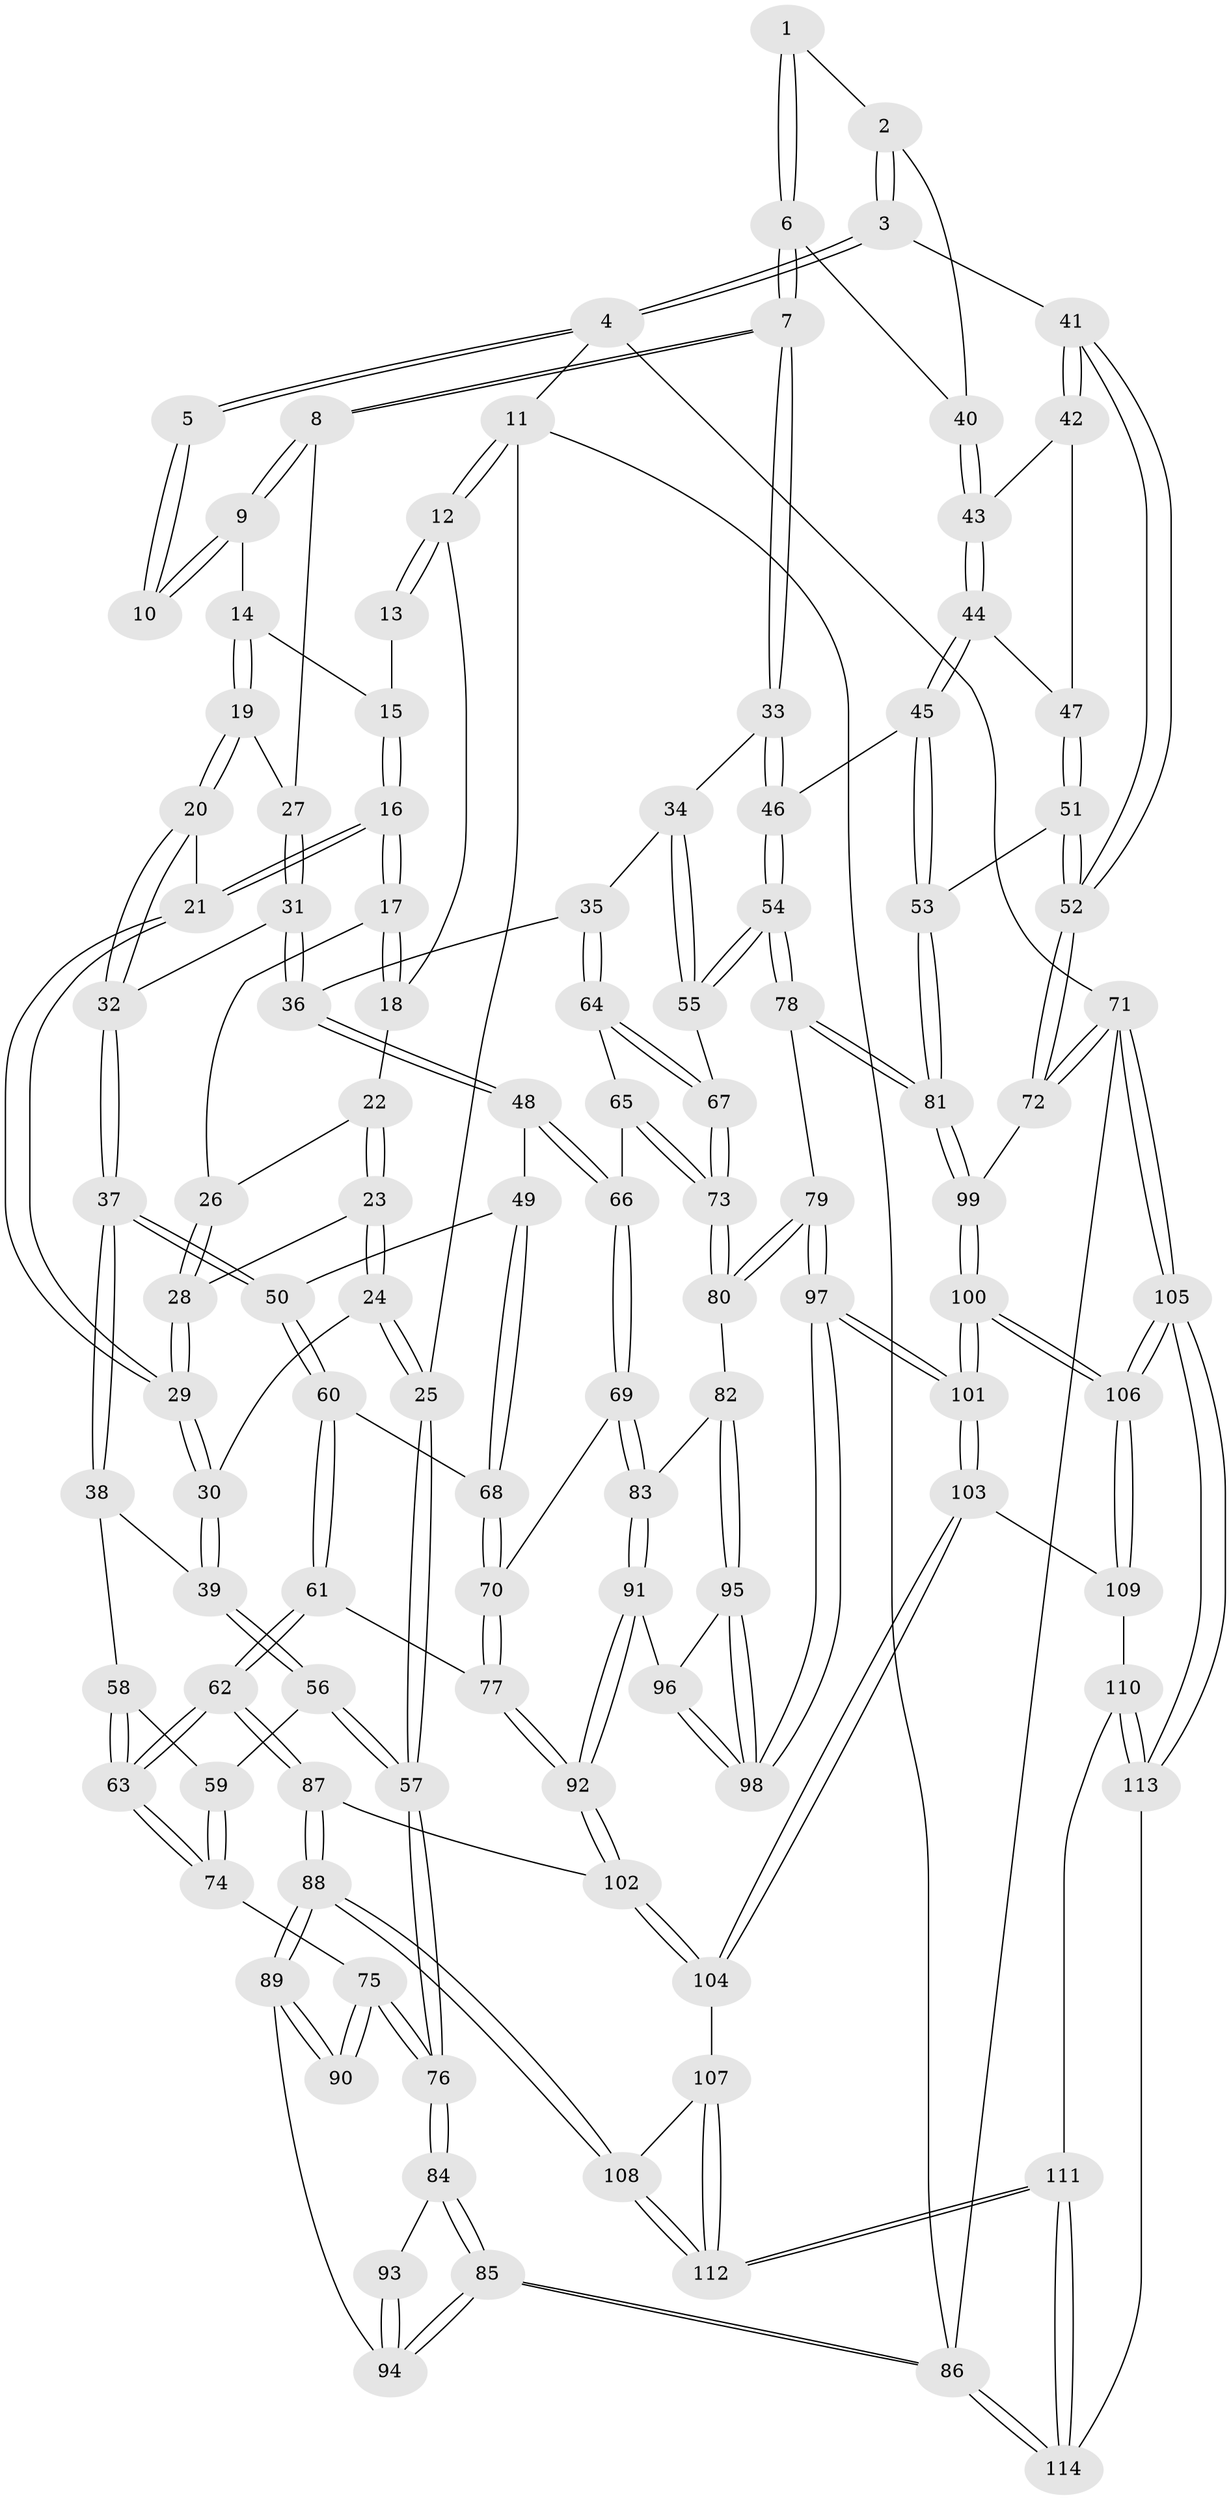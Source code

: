 // coarse degree distribution, {3: 0.34285714285714286, 4: 0.37142857142857144, 2: 0.08571428571428572, 5: 0.17142857142857143, 8: 0.02857142857142857}
// Generated by graph-tools (version 1.1) at 2025/38/03/04/25 23:38:31]
// undirected, 114 vertices, 282 edges
graph export_dot {
  node [color=gray90,style=filled];
  1 [pos="+0.7795305723749196+0"];
  2 [pos="+0.9624436781908007+0.15957271296662295"];
  3 [pos="+1+0.09791523526991229"];
  4 [pos="+1+0"];
  5 [pos="+0.7641268492664538+0"];
  6 [pos="+0.8231772001153077+0.17772434070669052"];
  7 [pos="+0.7841640375948447+0.19476962166320727"];
  8 [pos="+0.5900683685849089+0.0931252161959448"];
  9 [pos="+0.5862568258182594+0.02583906566786813"];
  10 [pos="+0.6131625699463872+0"];
  11 [pos="+0+0"];
  12 [pos="+0+0"];
  13 [pos="+0.2728002631557968+0"];
  14 [pos="+0.34284293155468104+0.040801922678310155"];
  15 [pos="+0.3322395987134967+0.0338987756396607"];
  16 [pos="+0.27407927054206616+0.11798544521283133"];
  17 [pos="+0.17947857299299844+0.09029686456314645"];
  18 [pos="+0+0"];
  19 [pos="+0.426227353827042+0.13211066632602944"];
  20 [pos="+0.3647502313827346+0.22191500525546878"];
  21 [pos="+0.282051036812648+0.20144814366890484"];
  22 [pos="+0.05527917660132997+0.07723674056665203"];
  23 [pos="+0.0798522325836761+0.17839449908927726"];
  24 [pos="+0.07497451147212963+0.19459025896065144"];
  25 [pos="+0+0.320702594139235"];
  26 [pos="+0.15802281597223383+0.1345030833387699"];
  27 [pos="+0.5647051370038823+0.11994415296660269"];
  28 [pos="+0.15791951251562744+0.13473631758372606"];
  29 [pos="+0.2284815537425218+0.2443046767673362"];
  30 [pos="+0.193881898024234+0.2933530126261471"];
  31 [pos="+0.5300638374353529+0.27066249897736"];
  32 [pos="+0.38285958230264305+0.2491497531728319"];
  33 [pos="+0.7800658648363096+0.20564364100266283"];
  34 [pos="+0.6997118051991201+0.31509363784698424"];
  35 [pos="+0.6009970110810827+0.3633896376097503"];
  36 [pos="+0.5543093552426742+0.34095077581010974"];
  37 [pos="+0.35955018497236246+0.3821443152610597"];
  38 [pos="+0.35049075445463646+0.3828284234672389"];
  39 [pos="+0.19246843366240082+0.3136201597550358"];
  40 [pos="+0.8973319021829181+0.1805229948932844"];
  41 [pos="+1+0.14906925836436036"];
  42 [pos="+0.9645959722611529+0.3323387114190642"];
  43 [pos="+0.9161781298799465+0.31357426966403806"];
  44 [pos="+0.9112753096011369+0.3434821695359515"];
  45 [pos="+0.8806102774831184+0.45221384358266004"];
  46 [pos="+0.8622406960330528+0.4531832239394381"];
  47 [pos="+0.9778969262493082+0.3565100747888729"];
  48 [pos="+0.4626899886599994+0.3990579436980802"];
  49 [pos="+0.4454620899727644+0.4014606298390942"];
  50 [pos="+0.3731066024430597+0.3908032481708102"];
  51 [pos="+1+0.5104629446303828"];
  52 [pos="+1+0.5210491684846222"];
  53 [pos="+1+0.49765406143891994"];
  54 [pos="+0.8599908833368034+0.4541305913130687"];
  55 [pos="+0.7899488633473719+0.43789535722743345"];
  56 [pos="+0.1478273277162209+0.3715415749705854"];
  57 [pos="+0+0.36310816592292416"];
  58 [pos="+0.30858263694287824+0.43044018349897045"];
  59 [pos="+0.16828071335556688+0.45425709788821644"];
  60 [pos="+0.36633125299506797+0.5096738715694388"];
  61 [pos="+0.3376352963008594+0.6243557900771219"];
  62 [pos="+0.3277991147199128+0.6254489071454854"];
  63 [pos="+0.26526203369329465+0.5732235100854557"];
  64 [pos="+0.6032904889596038+0.371789213225222"];
  65 [pos="+0.5583295023470541+0.4854379525172304"];
  66 [pos="+0.5094549826652316+0.5189469988931656"];
  67 [pos="+0.6764051573288355+0.48234948414802065"];
  68 [pos="+0.43352346515237555+0.48214627302615165"];
  69 [pos="+0.4916325613485078+0.5799545911776287"];
  70 [pos="+0.45748521748971116+0.5844841789385754"];
  71 [pos="+1+1"];
  72 [pos="+1+0.6015131997798829"];
  73 [pos="+0.665056324441215+0.5756217399927013"];
  74 [pos="+0.1701661256516306+0.5319696544924799"];
  75 [pos="+0.13287612303853902+0.5541676542599027"];
  76 [pos="+0+0.4679309647739566"];
  77 [pos="+0.34761255745180264+0.6263890803060442"];
  78 [pos="+0.7794877518111173+0.6102681415294637"];
  79 [pos="+0.7276779556979871+0.6140626465853471"];
  80 [pos="+0.6652615133501675+0.5783820910155238"];
  81 [pos="+0.8413066073372611+0.6585624745095732"];
  82 [pos="+0.5975995003624981+0.6110872824152499"];
  83 [pos="+0.5347157007632048+0.6041705387152791"];
  84 [pos="+0+0.6550927094452407"];
  85 [pos="+0+0.7977996815528262"];
  86 [pos="+0+1"];
  87 [pos="+0.22932532767548633+0.774257034183912"];
  88 [pos="+0.16557274424334925+0.8348108521690827"];
  89 [pos="+0.16282700317420826+0.8335262300261351"];
  90 [pos="+0.11853697741037288+0.5980744630136561"];
  91 [pos="+0.49890675180768623+0.7585232400217884"];
  92 [pos="+0.461448040529542+0.7749857780025766"];
  93 [pos="+0.09470186612565366+0.6132987398818565"];
  94 [pos="+0+0.7999357813492104"];
  95 [pos="+0.5990152633006165+0.6638558350948283"];
  96 [pos="+0.5274890505887366+0.7588356926953179"];
  97 [pos="+0.6827246352345582+0.8189682457901517"];
  98 [pos="+0.665528515777167+0.8063958302705834"];
  99 [pos="+0.8630781740777755+0.6966807347987723"];
  100 [pos="+0.8436655651381761+1"];
  101 [pos="+0.710687598088151+0.8737280745935548"];
  102 [pos="+0.4488849966897964+0.8163718387640517"];
  103 [pos="+0.45721256884487466+0.8647835178810038"];
  104 [pos="+0.448982393638557+0.8473989869506912"];
  105 [pos="+0.9409881474088939+1"];
  106 [pos="+0.9166298919243416+1"];
  107 [pos="+0.4171297189293279+0.8551759899862755"];
  108 [pos="+0.17395201727792853+0.8538365145230127"];
  109 [pos="+0.4575198288079716+0.8921817166420749"];
  110 [pos="+0.4473361981018199+0.918435831321221"];
  111 [pos="+0.22890511832159985+1"];
  112 [pos="+0.21317601523125296+1"];
  113 [pos="+0.5771292489911498+1"];
  114 [pos="+0.21762116996926636+1"];
  1 -- 2;
  1 -- 6;
  1 -- 6;
  2 -- 3;
  2 -- 3;
  2 -- 40;
  3 -- 4;
  3 -- 4;
  3 -- 41;
  4 -- 5;
  4 -- 5;
  4 -- 11;
  4 -- 71;
  5 -- 10;
  5 -- 10;
  6 -- 7;
  6 -- 7;
  6 -- 40;
  7 -- 8;
  7 -- 8;
  7 -- 33;
  7 -- 33;
  8 -- 9;
  8 -- 9;
  8 -- 27;
  9 -- 10;
  9 -- 10;
  9 -- 14;
  11 -- 12;
  11 -- 12;
  11 -- 25;
  11 -- 86;
  12 -- 13;
  12 -- 13;
  12 -- 18;
  13 -- 15;
  14 -- 15;
  14 -- 19;
  14 -- 19;
  15 -- 16;
  15 -- 16;
  16 -- 17;
  16 -- 17;
  16 -- 21;
  16 -- 21;
  17 -- 18;
  17 -- 18;
  17 -- 26;
  18 -- 22;
  19 -- 20;
  19 -- 20;
  19 -- 27;
  20 -- 21;
  20 -- 32;
  20 -- 32;
  21 -- 29;
  21 -- 29;
  22 -- 23;
  22 -- 23;
  22 -- 26;
  23 -- 24;
  23 -- 24;
  23 -- 28;
  24 -- 25;
  24 -- 25;
  24 -- 30;
  25 -- 57;
  25 -- 57;
  26 -- 28;
  26 -- 28;
  27 -- 31;
  27 -- 31;
  28 -- 29;
  28 -- 29;
  29 -- 30;
  29 -- 30;
  30 -- 39;
  30 -- 39;
  31 -- 32;
  31 -- 36;
  31 -- 36;
  32 -- 37;
  32 -- 37;
  33 -- 34;
  33 -- 46;
  33 -- 46;
  34 -- 35;
  34 -- 55;
  34 -- 55;
  35 -- 36;
  35 -- 64;
  35 -- 64;
  36 -- 48;
  36 -- 48;
  37 -- 38;
  37 -- 38;
  37 -- 50;
  37 -- 50;
  38 -- 39;
  38 -- 58;
  39 -- 56;
  39 -- 56;
  40 -- 43;
  40 -- 43;
  41 -- 42;
  41 -- 42;
  41 -- 52;
  41 -- 52;
  42 -- 43;
  42 -- 47;
  43 -- 44;
  43 -- 44;
  44 -- 45;
  44 -- 45;
  44 -- 47;
  45 -- 46;
  45 -- 53;
  45 -- 53;
  46 -- 54;
  46 -- 54;
  47 -- 51;
  47 -- 51;
  48 -- 49;
  48 -- 66;
  48 -- 66;
  49 -- 50;
  49 -- 68;
  49 -- 68;
  50 -- 60;
  50 -- 60;
  51 -- 52;
  51 -- 52;
  51 -- 53;
  52 -- 72;
  52 -- 72;
  53 -- 81;
  53 -- 81;
  54 -- 55;
  54 -- 55;
  54 -- 78;
  54 -- 78;
  55 -- 67;
  56 -- 57;
  56 -- 57;
  56 -- 59;
  57 -- 76;
  57 -- 76;
  58 -- 59;
  58 -- 63;
  58 -- 63;
  59 -- 74;
  59 -- 74;
  60 -- 61;
  60 -- 61;
  60 -- 68;
  61 -- 62;
  61 -- 62;
  61 -- 77;
  62 -- 63;
  62 -- 63;
  62 -- 87;
  62 -- 87;
  63 -- 74;
  63 -- 74;
  64 -- 65;
  64 -- 67;
  64 -- 67;
  65 -- 66;
  65 -- 73;
  65 -- 73;
  66 -- 69;
  66 -- 69;
  67 -- 73;
  67 -- 73;
  68 -- 70;
  68 -- 70;
  69 -- 70;
  69 -- 83;
  69 -- 83;
  70 -- 77;
  70 -- 77;
  71 -- 72;
  71 -- 72;
  71 -- 105;
  71 -- 105;
  71 -- 86;
  72 -- 99;
  73 -- 80;
  73 -- 80;
  74 -- 75;
  75 -- 76;
  75 -- 76;
  75 -- 90;
  75 -- 90;
  76 -- 84;
  76 -- 84;
  77 -- 92;
  77 -- 92;
  78 -- 79;
  78 -- 81;
  78 -- 81;
  79 -- 80;
  79 -- 80;
  79 -- 97;
  79 -- 97;
  80 -- 82;
  81 -- 99;
  81 -- 99;
  82 -- 83;
  82 -- 95;
  82 -- 95;
  83 -- 91;
  83 -- 91;
  84 -- 85;
  84 -- 85;
  84 -- 93;
  85 -- 86;
  85 -- 86;
  85 -- 94;
  85 -- 94;
  86 -- 114;
  86 -- 114;
  87 -- 88;
  87 -- 88;
  87 -- 102;
  88 -- 89;
  88 -- 89;
  88 -- 108;
  88 -- 108;
  89 -- 90;
  89 -- 90;
  89 -- 94;
  91 -- 92;
  91 -- 92;
  91 -- 96;
  92 -- 102;
  92 -- 102;
  93 -- 94;
  93 -- 94;
  95 -- 96;
  95 -- 98;
  95 -- 98;
  96 -- 98;
  96 -- 98;
  97 -- 98;
  97 -- 98;
  97 -- 101;
  97 -- 101;
  99 -- 100;
  99 -- 100;
  100 -- 101;
  100 -- 101;
  100 -- 106;
  100 -- 106;
  101 -- 103;
  101 -- 103;
  102 -- 104;
  102 -- 104;
  103 -- 104;
  103 -- 104;
  103 -- 109;
  104 -- 107;
  105 -- 106;
  105 -- 106;
  105 -- 113;
  105 -- 113;
  106 -- 109;
  106 -- 109;
  107 -- 108;
  107 -- 112;
  107 -- 112;
  108 -- 112;
  108 -- 112;
  109 -- 110;
  110 -- 111;
  110 -- 113;
  110 -- 113;
  111 -- 112;
  111 -- 112;
  111 -- 114;
  111 -- 114;
  113 -- 114;
}
